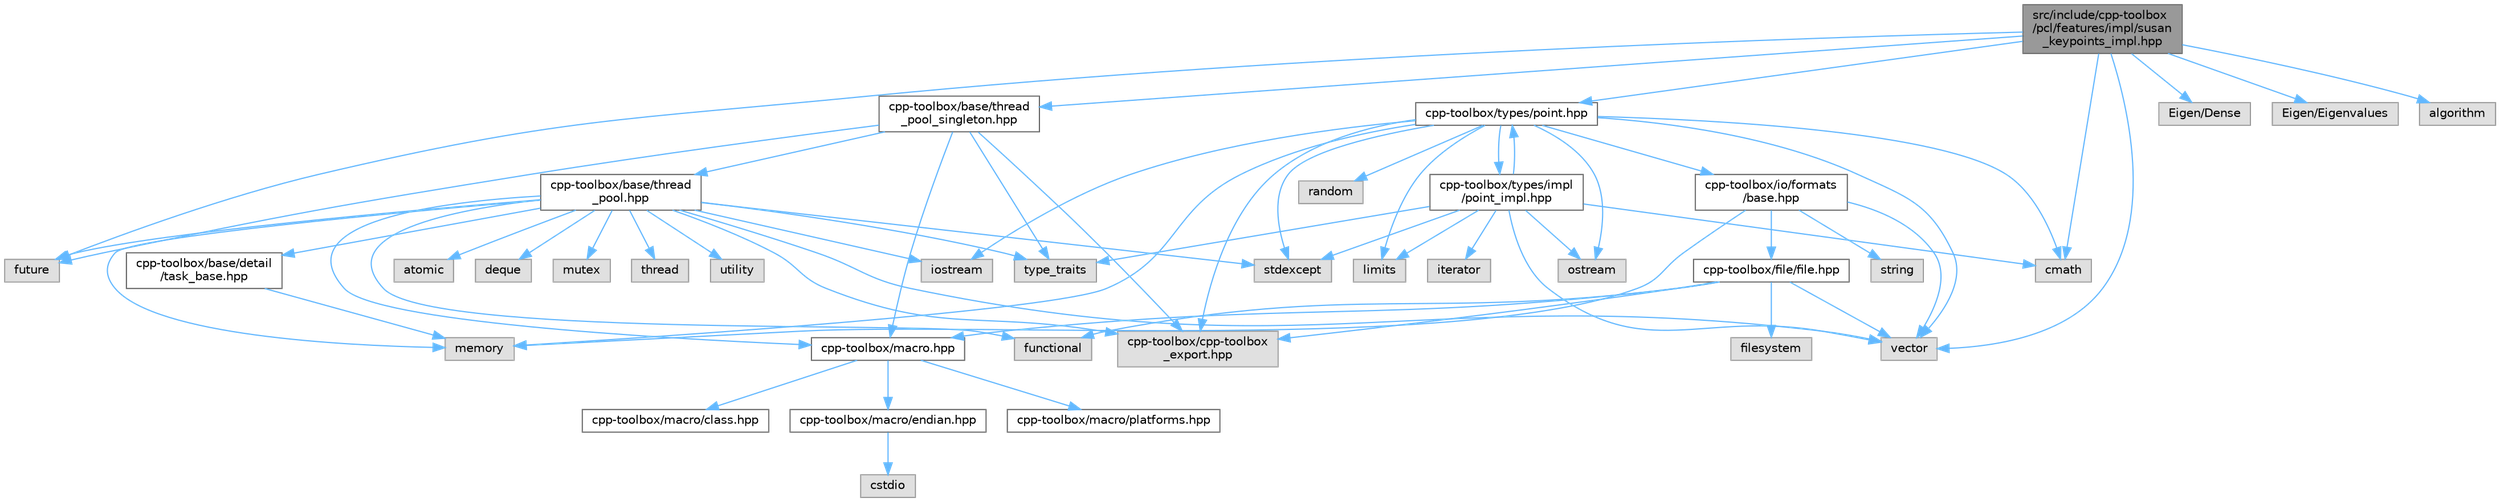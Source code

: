 digraph "src/include/cpp-toolbox/pcl/features/impl/susan_keypoints_impl.hpp"
{
 // LATEX_PDF_SIZE
  bgcolor="transparent";
  edge [fontname=Helvetica,fontsize=10,labelfontname=Helvetica,labelfontsize=10];
  node [fontname=Helvetica,fontsize=10,shape=box,height=0.2,width=0.4];
  Node1 [id="Node000001",label="src/include/cpp-toolbox\l/pcl/features/impl/susan\l_keypoints_impl.hpp",height=0.2,width=0.4,color="gray40", fillcolor="grey60", style="filled", fontcolor="black",tooltip=" "];
  Node1 -> Node2 [id="edge1_Node000001_Node000002",color="steelblue1",style="solid",tooltip=" "];
  Node2 [id="Node000002",label="cpp-toolbox/base/thread\l_pool_singleton.hpp",height=0.2,width=0.4,color="grey40", fillcolor="white", style="filled",URL="$thread__pool__singleton_8hpp.html",tooltip=" "];
  Node2 -> Node3 [id="edge2_Node000002_Node000003",color="steelblue1",style="solid",tooltip=" "];
  Node3 [id="Node000003",label="future",height=0.2,width=0.4,color="grey60", fillcolor="#E0E0E0", style="filled",tooltip=" "];
  Node2 -> Node4 [id="edge3_Node000002_Node000004",color="steelblue1",style="solid",tooltip=" "];
  Node4 [id="Node000004",label="type_traits",height=0.2,width=0.4,color="grey60", fillcolor="#E0E0E0", style="filled",tooltip=" "];
  Node2 -> Node5 [id="edge4_Node000002_Node000005",color="steelblue1",style="solid",tooltip=" "];
  Node5 [id="Node000005",label="cpp-toolbox/cpp-toolbox\l_export.hpp",height=0.2,width=0.4,color="grey60", fillcolor="#E0E0E0", style="filled",tooltip=" "];
  Node2 -> Node6 [id="edge5_Node000002_Node000006",color="steelblue1",style="solid",tooltip=" "];
  Node6 [id="Node000006",label="cpp-toolbox/macro.hpp",height=0.2,width=0.4,color="grey40", fillcolor="white", style="filled",URL="$macro_8hpp.html",tooltip="通用的编译器、平台、架构检测和实用宏定义 / Common macros for compiler, platform, architecture detection and utility macro..."];
  Node6 -> Node7 [id="edge6_Node000006_Node000007",color="steelblue1",style="solid",tooltip=" "];
  Node7 [id="Node000007",label="cpp-toolbox/macro/class.hpp",height=0.2,width=0.4,color="grey40", fillcolor="white", style="filled",URL="$class_8hpp.html",tooltip=" "];
  Node6 -> Node8 [id="edge7_Node000006_Node000008",color="steelblue1",style="solid",tooltip=" "];
  Node8 [id="Node000008",label="cpp-toolbox/macro/endian.hpp",height=0.2,width=0.4,color="grey40", fillcolor="white", style="filled",URL="$endian_8hpp.html",tooltip=" "];
  Node8 -> Node9 [id="edge8_Node000008_Node000009",color="steelblue1",style="solid",tooltip=" "];
  Node9 [id="Node000009",label="cstdio",height=0.2,width=0.4,color="grey60", fillcolor="#E0E0E0", style="filled",tooltip=" "];
  Node6 -> Node10 [id="edge9_Node000006_Node000010",color="steelblue1",style="solid",tooltip=" "];
  Node10 [id="Node000010",label="cpp-toolbox/macro/platforms.hpp",height=0.2,width=0.4,color="grey40", fillcolor="white", style="filled",URL="$platforms_8hpp.html",tooltip=" "];
  Node2 -> Node11 [id="edge10_Node000002_Node000011",color="steelblue1",style="solid",tooltip=" "];
  Node11 [id="Node000011",label="cpp-toolbox/base/thread\l_pool.hpp",height=0.2,width=0.4,color="grey40", fillcolor="white", style="filled",URL="$thread__pool_8hpp.html",tooltip=" "];
  Node11 -> Node12 [id="edge11_Node000011_Node000012",color="steelblue1",style="solid",tooltip=" "];
  Node12 [id="Node000012",label="atomic",height=0.2,width=0.4,color="grey60", fillcolor="#E0E0E0", style="filled",tooltip=" "];
  Node11 -> Node13 [id="edge12_Node000011_Node000013",color="steelblue1",style="solid",tooltip=" "];
  Node13 [id="Node000013",label="deque",height=0.2,width=0.4,color="grey60", fillcolor="#E0E0E0", style="filled",tooltip=" "];
  Node11 -> Node14 [id="edge13_Node000011_Node000014",color="steelblue1",style="solid",tooltip=" "];
  Node14 [id="Node000014",label="functional",height=0.2,width=0.4,color="grey60", fillcolor="#E0E0E0", style="filled",tooltip=" "];
  Node11 -> Node3 [id="edge14_Node000011_Node000003",color="steelblue1",style="solid",tooltip=" "];
  Node11 -> Node15 [id="edge15_Node000011_Node000015",color="steelblue1",style="solid",tooltip=" "];
  Node15 [id="Node000015",label="iostream",height=0.2,width=0.4,color="grey60", fillcolor="#E0E0E0", style="filled",tooltip=" "];
  Node11 -> Node16 [id="edge16_Node000011_Node000016",color="steelblue1",style="solid",tooltip=" "];
  Node16 [id="Node000016",label="memory",height=0.2,width=0.4,color="grey60", fillcolor="#E0E0E0", style="filled",tooltip=" "];
  Node11 -> Node17 [id="edge17_Node000011_Node000017",color="steelblue1",style="solid",tooltip=" "];
  Node17 [id="Node000017",label="mutex",height=0.2,width=0.4,color="grey60", fillcolor="#E0E0E0", style="filled",tooltip=" "];
  Node11 -> Node18 [id="edge18_Node000011_Node000018",color="steelblue1",style="solid",tooltip=" "];
  Node18 [id="Node000018",label="stdexcept",height=0.2,width=0.4,color="grey60", fillcolor="#E0E0E0", style="filled",tooltip=" "];
  Node11 -> Node19 [id="edge19_Node000011_Node000019",color="steelblue1",style="solid",tooltip=" "];
  Node19 [id="Node000019",label="thread",height=0.2,width=0.4,color="grey60", fillcolor="#E0E0E0", style="filled",tooltip=" "];
  Node11 -> Node4 [id="edge20_Node000011_Node000004",color="steelblue1",style="solid",tooltip=" "];
  Node11 -> Node20 [id="edge21_Node000011_Node000020",color="steelblue1",style="solid",tooltip=" "];
  Node20 [id="Node000020",label="utility",height=0.2,width=0.4,color="grey60", fillcolor="#E0E0E0", style="filled",tooltip=" "];
  Node11 -> Node21 [id="edge22_Node000011_Node000021",color="steelblue1",style="solid",tooltip=" "];
  Node21 [id="Node000021",label="vector",height=0.2,width=0.4,color="grey60", fillcolor="#E0E0E0", style="filled",tooltip=" "];
  Node11 -> Node22 [id="edge23_Node000011_Node000022",color="steelblue1",style="solid",tooltip=" "];
  Node22 [id="Node000022",label="cpp-toolbox/base/detail\l/task_base.hpp",height=0.2,width=0.4,color="grey40", fillcolor="white", style="filled",URL="$task__base_8hpp.html",tooltip=" "];
  Node22 -> Node16 [id="edge24_Node000022_Node000016",color="steelblue1",style="solid",tooltip=" "];
  Node11 -> Node5 [id="edge25_Node000011_Node000005",color="steelblue1",style="solid",tooltip=" "];
  Node11 -> Node6 [id="edge26_Node000011_Node000006",color="steelblue1",style="solid",tooltip=" "];
  Node1 -> Node23 [id="edge27_Node000001_Node000023",color="steelblue1",style="solid",tooltip=" "];
  Node23 [id="Node000023",label="cpp-toolbox/types/point.hpp",height=0.2,width=0.4,color="grey40", fillcolor="white", style="filled",URL="$point_8hpp.html",tooltip=" "];
  Node23 -> Node24 [id="edge28_Node000023_Node000024",color="steelblue1",style="solid",tooltip=" "];
  Node24 [id="Node000024",label="cmath",height=0.2,width=0.4,color="grey60", fillcolor="#E0E0E0", style="filled",tooltip=" "];
  Node23 -> Node15 [id="edge29_Node000023_Node000015",color="steelblue1",style="solid",tooltip=" "];
  Node23 -> Node25 [id="edge30_Node000023_Node000025",color="steelblue1",style="solid",tooltip=" "];
  Node25 [id="Node000025",label="limits",height=0.2,width=0.4,color="grey60", fillcolor="#E0E0E0", style="filled",tooltip=" "];
  Node23 -> Node16 [id="edge31_Node000023_Node000016",color="steelblue1",style="solid",tooltip=" "];
  Node23 -> Node26 [id="edge32_Node000023_Node000026",color="steelblue1",style="solid",tooltip=" "];
  Node26 [id="Node000026",label="ostream",height=0.2,width=0.4,color="grey60", fillcolor="#E0E0E0", style="filled",tooltip=" "];
  Node23 -> Node27 [id="edge33_Node000023_Node000027",color="steelblue1",style="solid",tooltip=" "];
  Node27 [id="Node000027",label="random",height=0.2,width=0.4,color="grey60", fillcolor="#E0E0E0", style="filled",tooltip=" "];
  Node23 -> Node18 [id="edge34_Node000023_Node000018",color="steelblue1",style="solid",tooltip=" "];
  Node23 -> Node21 [id="edge35_Node000023_Node000021",color="steelblue1",style="solid",tooltip=" "];
  Node23 -> Node5 [id="edge36_Node000023_Node000005",color="steelblue1",style="solid",tooltip=" "];
  Node23 -> Node28 [id="edge37_Node000023_Node000028",color="steelblue1",style="solid",tooltip=" "];
  Node28 [id="Node000028",label="cpp-toolbox/io/formats\l/base.hpp",height=0.2,width=0.4,color="grey40", fillcolor="white", style="filled",URL="$io_2formats_2base_8hpp.html",tooltip=" "];
  Node28 -> Node16 [id="edge38_Node000028_Node000016",color="steelblue1",style="solid",tooltip=" "];
  Node28 -> Node29 [id="edge39_Node000028_Node000029",color="steelblue1",style="solid",tooltip=" "];
  Node29 [id="Node000029",label="string",height=0.2,width=0.4,color="grey60", fillcolor="#E0E0E0", style="filled",tooltip=" "];
  Node28 -> Node21 [id="edge40_Node000028_Node000021",color="steelblue1",style="solid",tooltip=" "];
  Node28 -> Node30 [id="edge41_Node000028_Node000030",color="steelblue1",style="solid",tooltip=" "];
  Node30 [id="Node000030",label="cpp-toolbox/file/file.hpp",height=0.2,width=0.4,color="grey40", fillcolor="white", style="filled",URL="$file_8hpp.html",tooltip=" "];
  Node30 -> Node31 [id="edge42_Node000030_Node000031",color="steelblue1",style="solid",tooltip=" "];
  Node31 [id="Node000031",label="filesystem",height=0.2,width=0.4,color="grey60", fillcolor="#E0E0E0", style="filled",tooltip=" "];
  Node30 -> Node14 [id="edge43_Node000030_Node000014",color="steelblue1",style="solid",tooltip=" "];
  Node30 -> Node21 [id="edge44_Node000030_Node000021",color="steelblue1",style="solid",tooltip=" "];
  Node30 -> Node5 [id="edge45_Node000030_Node000005",color="steelblue1",style="solid",tooltip=" "];
  Node30 -> Node6 [id="edge46_Node000030_Node000006",color="steelblue1",style="solid",tooltip=" "];
  Node23 -> Node32 [id="edge47_Node000023_Node000032",color="steelblue1",style="solid",tooltip=" "];
  Node32 [id="Node000032",label="cpp-toolbox/types/impl\l/point_impl.hpp",height=0.2,width=0.4,color="grey40", fillcolor="white", style="filled",URL="$point__impl_8hpp.html",tooltip=" "];
  Node32 -> Node24 [id="edge48_Node000032_Node000024",color="steelblue1",style="solid",tooltip=" "];
  Node32 -> Node33 [id="edge49_Node000032_Node000033",color="steelblue1",style="solid",tooltip=" "];
  Node33 [id="Node000033",label="iterator",height=0.2,width=0.4,color="grey60", fillcolor="#E0E0E0", style="filled",tooltip=" "];
  Node32 -> Node25 [id="edge50_Node000032_Node000025",color="steelblue1",style="solid",tooltip=" "];
  Node32 -> Node26 [id="edge51_Node000032_Node000026",color="steelblue1",style="solid",tooltip=" "];
  Node32 -> Node18 [id="edge52_Node000032_Node000018",color="steelblue1",style="solid",tooltip=" "];
  Node32 -> Node4 [id="edge53_Node000032_Node000004",color="steelblue1",style="solid",tooltip=" "];
  Node32 -> Node21 [id="edge54_Node000032_Node000021",color="steelblue1",style="solid",tooltip=" "];
  Node32 -> Node23 [id="edge55_Node000032_Node000023",color="steelblue1",style="solid",tooltip=" "];
  Node1 -> Node34 [id="edge56_Node000001_Node000034",color="steelblue1",style="solid",tooltip=" "];
  Node34 [id="Node000034",label="Eigen/Dense",height=0.2,width=0.4,color="grey60", fillcolor="#E0E0E0", style="filled",tooltip=" "];
  Node1 -> Node35 [id="edge57_Node000001_Node000035",color="steelblue1",style="solid",tooltip=" "];
  Node35 [id="Node000035",label="Eigen/Eigenvalues",height=0.2,width=0.4,color="grey60", fillcolor="#E0E0E0", style="filled",tooltip=" "];
  Node1 -> Node36 [id="edge58_Node000001_Node000036",color="steelblue1",style="solid",tooltip=" "];
  Node36 [id="Node000036",label="algorithm",height=0.2,width=0.4,color="grey60", fillcolor="#E0E0E0", style="filled",tooltip=" "];
  Node1 -> Node24 [id="edge59_Node000001_Node000024",color="steelblue1",style="solid",tooltip=" "];
  Node1 -> Node3 [id="edge60_Node000001_Node000003",color="steelblue1",style="solid",tooltip=" "];
  Node1 -> Node21 [id="edge61_Node000001_Node000021",color="steelblue1",style="solid",tooltip=" "];
}
